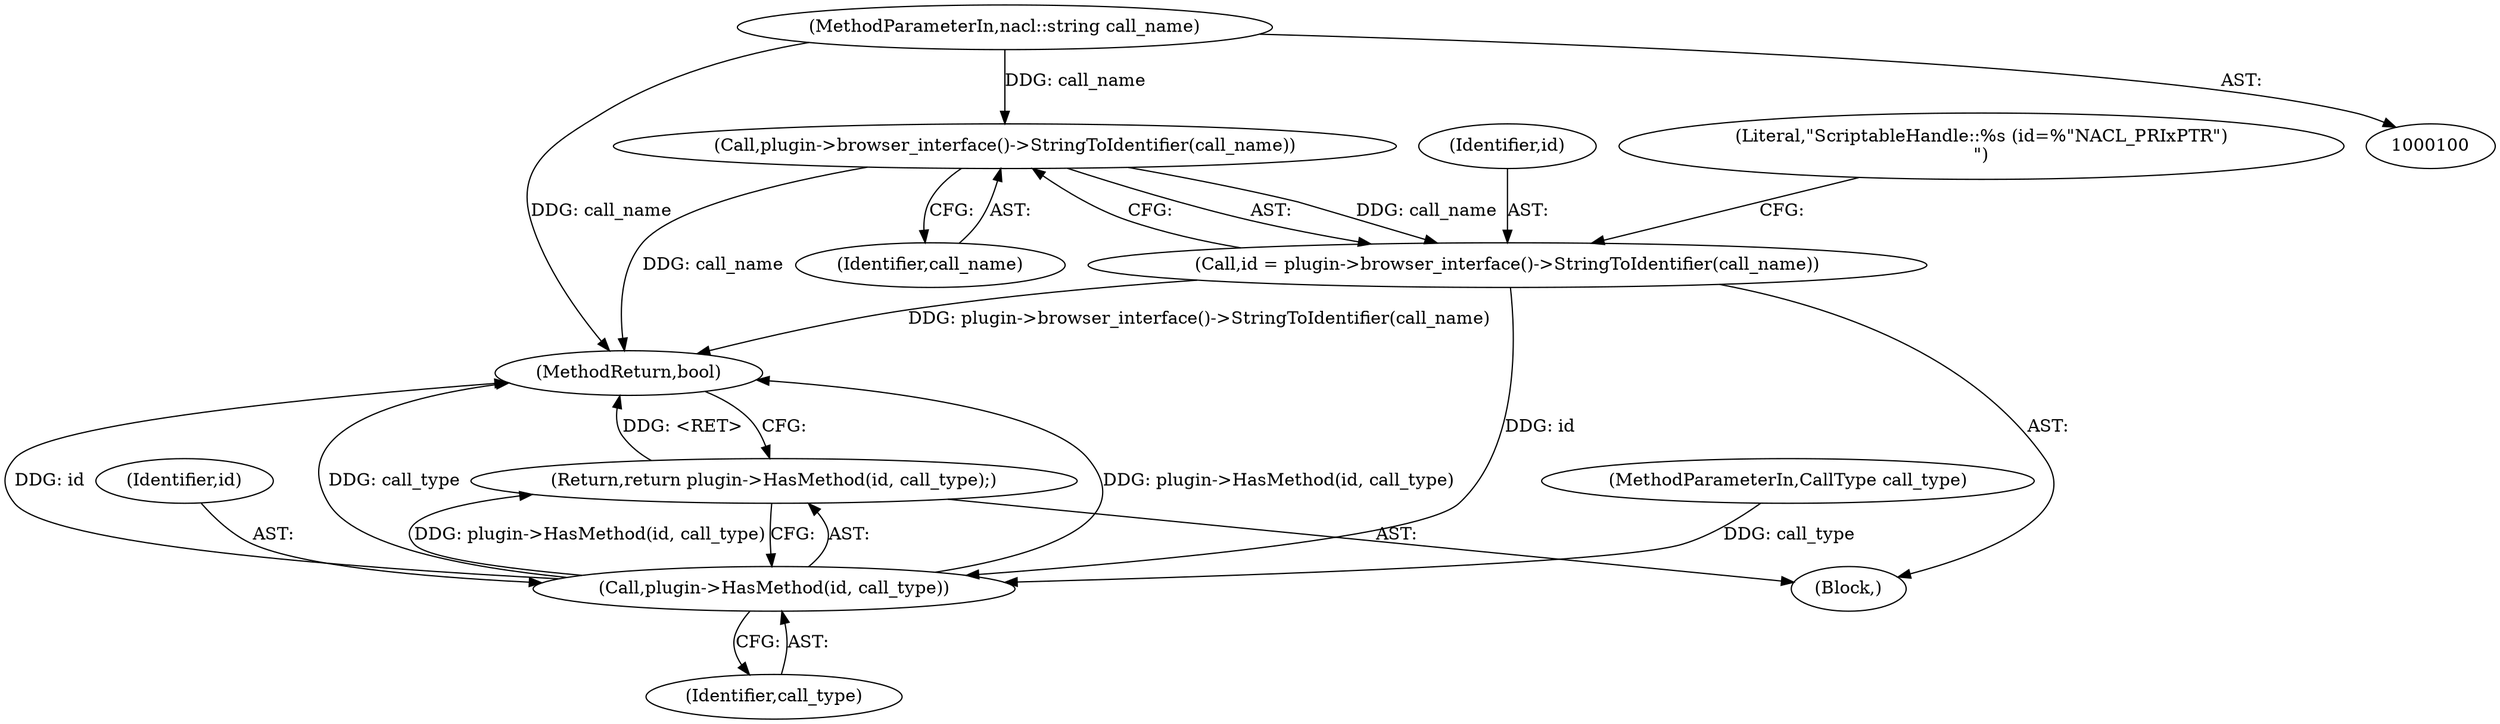 digraph "1_Chrome_283fb25624bf253d120708152e23cf9143519198_3@del" {
"1000103" [label="(MethodParameterIn,nacl::string call_name)"];
"1000109" [label="(Call,plugin->browser_interface()->StringToIdentifier(call_name))"];
"1000107" [label="(Call,id = plugin->browser_interface()->StringToIdentifier(call_name))"];
"1000118" [label="(Call,plugin->HasMethod(id, call_type))"];
"1000117" [label="(Return,return plugin->HasMethod(id, call_type);)"];
"1000120" [label="(Identifier,call_type)"];
"1000102" [label="(MethodParameterIn,CallType call_type)"];
"1000105" [label="(Block,)"];
"1000117" [label="(Return,return plugin->HasMethod(id, call_type);)"];
"1000107" [label="(Call,id = plugin->browser_interface()->StringToIdentifier(call_name))"];
"1000118" [label="(Call,plugin->HasMethod(id, call_type))"];
"1000103" [label="(MethodParameterIn,nacl::string call_name)"];
"1000108" [label="(Identifier,id)"];
"1000119" [label="(Identifier,id)"];
"1000113" [label="(Literal,\"ScriptableHandle::%s (id=%\"NACL_PRIxPTR\")\n\")"];
"1000109" [label="(Call,plugin->browser_interface()->StringToIdentifier(call_name))"];
"1000121" [label="(MethodReturn,bool)"];
"1000110" [label="(Identifier,call_name)"];
"1000103" -> "1000100"  [label="AST: "];
"1000103" -> "1000121"  [label="DDG: call_name"];
"1000103" -> "1000109"  [label="DDG: call_name"];
"1000109" -> "1000107"  [label="AST: "];
"1000109" -> "1000110"  [label="CFG: "];
"1000110" -> "1000109"  [label="AST: "];
"1000107" -> "1000109"  [label="CFG: "];
"1000109" -> "1000121"  [label="DDG: call_name"];
"1000109" -> "1000107"  [label="DDG: call_name"];
"1000107" -> "1000105"  [label="AST: "];
"1000108" -> "1000107"  [label="AST: "];
"1000113" -> "1000107"  [label="CFG: "];
"1000107" -> "1000121"  [label="DDG: plugin->browser_interface()->StringToIdentifier(call_name)"];
"1000107" -> "1000118"  [label="DDG: id"];
"1000118" -> "1000117"  [label="AST: "];
"1000118" -> "1000120"  [label="CFG: "];
"1000119" -> "1000118"  [label="AST: "];
"1000120" -> "1000118"  [label="AST: "];
"1000117" -> "1000118"  [label="CFG: "];
"1000118" -> "1000121"  [label="DDG: plugin->HasMethod(id, call_type)"];
"1000118" -> "1000121"  [label="DDG: id"];
"1000118" -> "1000121"  [label="DDG: call_type"];
"1000118" -> "1000117"  [label="DDG: plugin->HasMethod(id, call_type)"];
"1000102" -> "1000118"  [label="DDG: call_type"];
"1000117" -> "1000105"  [label="AST: "];
"1000121" -> "1000117"  [label="CFG: "];
"1000117" -> "1000121"  [label="DDG: <RET>"];
}
